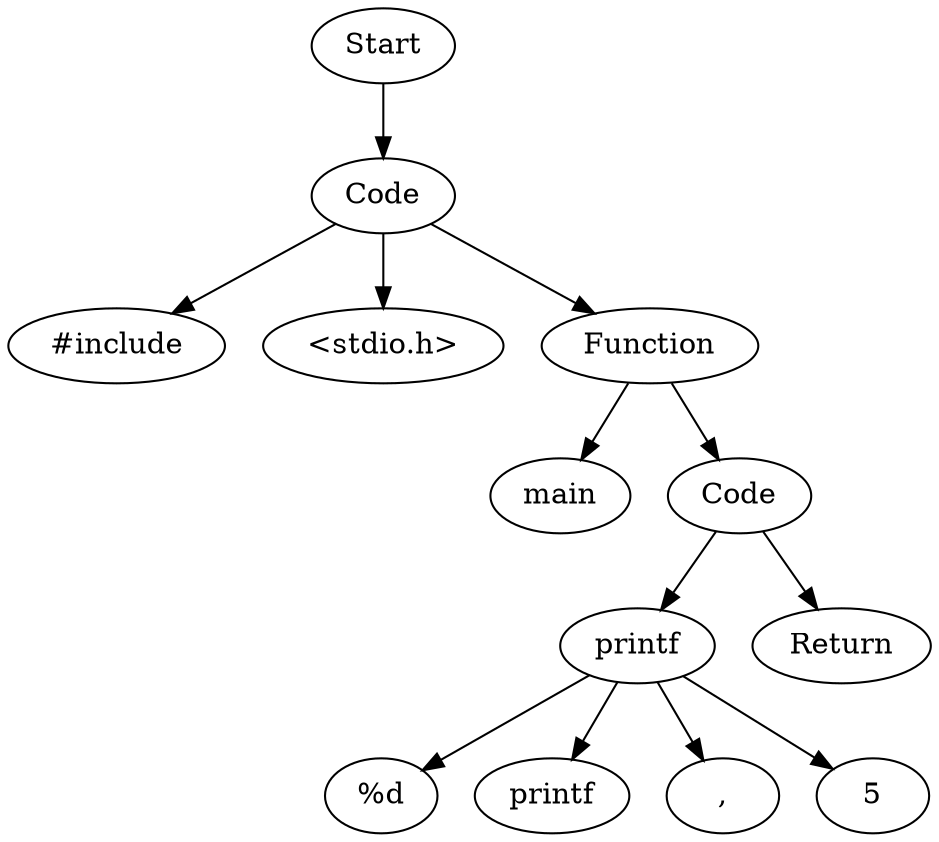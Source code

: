 digraph AST {
  "131770022450448" [label="Start"];
  "131770022450448" -> "131770022448240";
  "131770022448240" [label="Code"];
  "131770022448240" -> "131770022450400";
  "131770022448240" -> "131770022450640";
  "131770022448240" -> "131770022450736";
  "131770022450400" [label="#include"];
  "131770022450640" [label="<stdio.h>"];
  "131770022450736" [label="Function"];
  "131770022450736" -> "131770022451024";
  "131770022450736" -> "131770022451072";
  "131770022451024" [label="main"];
  "131770022451072" [label="Code"];
  "131770022451072" -> "131770022451312";
  "131770022451072" -> "131770022451792";
  "131770022451312" [label="printf"];
  "131770022451312" -> "131770022452512";
  "131770022451312" -> "131770022451456";
  "131770022451312" -> "131770022451600";
  "131770022451312" -> "131770022451888";
  "131770022452512" [label="%d"];
  "131770022451456" [label="printf"];
  "131770022451600" [label=","];
  "131770022451888" [label="5"];
  "131770022451792" [label="Return"];
}
